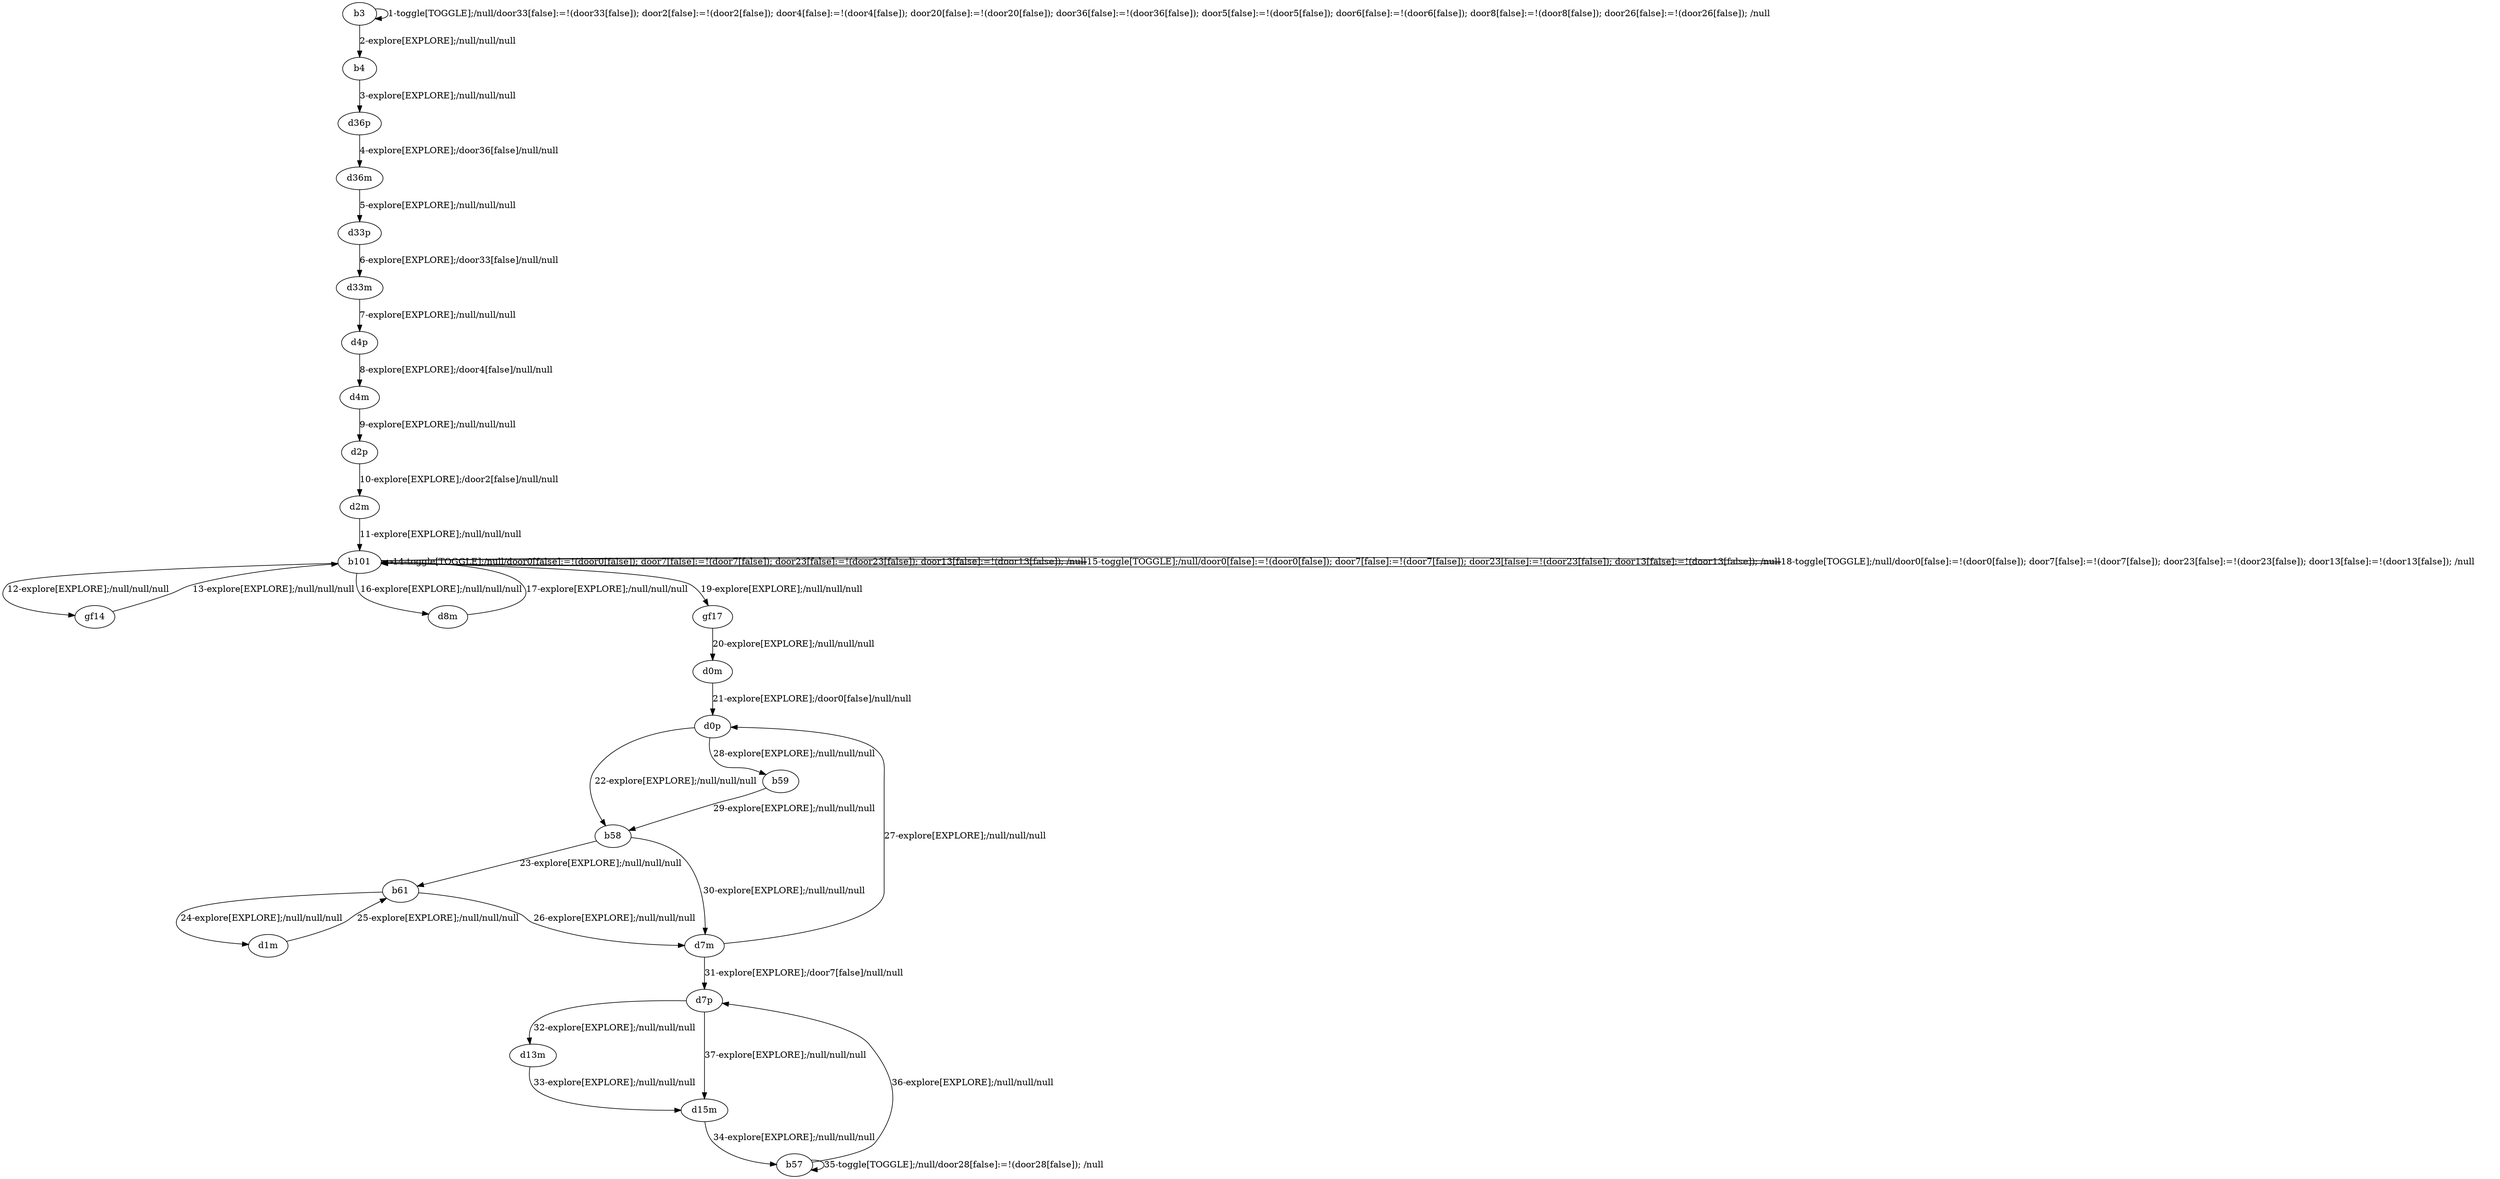 # Total number of goals covered by this test: 5
# d7m --> d0p
# b58 --> b61
# b61 --> d7m
# d1m --> b61
# b61 --> d1m

digraph g {
"b3" -> "b3" [label = "1-toggle[TOGGLE];/null/door33[false]:=!(door33[false]); door2[false]:=!(door2[false]); door4[false]:=!(door4[false]); door20[false]:=!(door20[false]); door36[false]:=!(door36[false]); door5[false]:=!(door5[false]); door6[false]:=!(door6[false]); door8[false]:=!(door8[false]); door26[false]:=!(door26[false]); /null"];
"b3" -> "b4" [label = "2-explore[EXPLORE];/null/null/null"];
"b4" -> "d36p" [label = "3-explore[EXPLORE];/null/null/null"];
"d36p" -> "d36m" [label = "4-explore[EXPLORE];/door36[false]/null/null"];
"d36m" -> "d33p" [label = "5-explore[EXPLORE];/null/null/null"];
"d33p" -> "d33m" [label = "6-explore[EXPLORE];/door33[false]/null/null"];
"d33m" -> "d4p" [label = "7-explore[EXPLORE];/null/null/null"];
"d4p" -> "d4m" [label = "8-explore[EXPLORE];/door4[false]/null/null"];
"d4m" -> "d2p" [label = "9-explore[EXPLORE];/null/null/null"];
"d2p" -> "d2m" [label = "10-explore[EXPLORE];/door2[false]/null/null"];
"d2m" -> "b101" [label = "11-explore[EXPLORE];/null/null/null"];
"b101" -> "gf14" [label = "12-explore[EXPLORE];/null/null/null"];
"gf14" -> "b101" [label = "13-explore[EXPLORE];/null/null/null"];
"b101" -> "b101" [label = "14-toggle[TOGGLE];/null/door0[false]:=!(door0[false]); door7[false]:=!(door7[false]); door23[false]:=!(door23[false]); door13[false]:=!(door13[false]); /null"];
"b101" -> "b101" [label = "15-toggle[TOGGLE];/null/door0[false]:=!(door0[false]); door7[false]:=!(door7[false]); door23[false]:=!(door23[false]); door13[false]:=!(door13[false]); /null"];
"b101" -> "d8m" [label = "16-explore[EXPLORE];/null/null/null"];
"d8m" -> "b101" [label = "17-explore[EXPLORE];/null/null/null"];
"b101" -> "b101" [label = "18-toggle[TOGGLE];/null/door0[false]:=!(door0[false]); door7[false]:=!(door7[false]); door23[false]:=!(door23[false]); door13[false]:=!(door13[false]); /null"];
"b101" -> "gf17" [label = "19-explore[EXPLORE];/null/null/null"];
"gf17" -> "d0m" [label = "20-explore[EXPLORE];/null/null/null"];
"d0m" -> "d0p" [label = "21-explore[EXPLORE];/door0[false]/null/null"];
"d0p" -> "b58" [label = "22-explore[EXPLORE];/null/null/null"];
"b58" -> "b61" [label = "23-explore[EXPLORE];/null/null/null"];
"b61" -> "d1m" [label = "24-explore[EXPLORE];/null/null/null"];
"d1m" -> "b61" [label = "25-explore[EXPLORE];/null/null/null"];
"b61" -> "d7m" [label = "26-explore[EXPLORE];/null/null/null"];
"d7m" -> "d0p" [label = "27-explore[EXPLORE];/null/null/null"];
"d0p" -> "b59" [label = "28-explore[EXPLORE];/null/null/null"];
"b59" -> "b58" [label = "29-explore[EXPLORE];/null/null/null"];
"b58" -> "d7m" [label = "30-explore[EXPLORE];/null/null/null"];
"d7m" -> "d7p" [label = "31-explore[EXPLORE];/door7[false]/null/null"];
"d7p" -> "d13m" [label = "32-explore[EXPLORE];/null/null/null"];
"d13m" -> "d15m" [label = "33-explore[EXPLORE];/null/null/null"];
"d15m" -> "b57" [label = "34-explore[EXPLORE];/null/null/null"];
"b57" -> "b57" [label = "35-toggle[TOGGLE];/null/door28[false]:=!(door28[false]); /null"];
"b57" -> "d7p" [label = "36-explore[EXPLORE];/null/null/null"];
"d7p" -> "d15m" [label = "37-explore[EXPLORE];/null/null/null"];
}